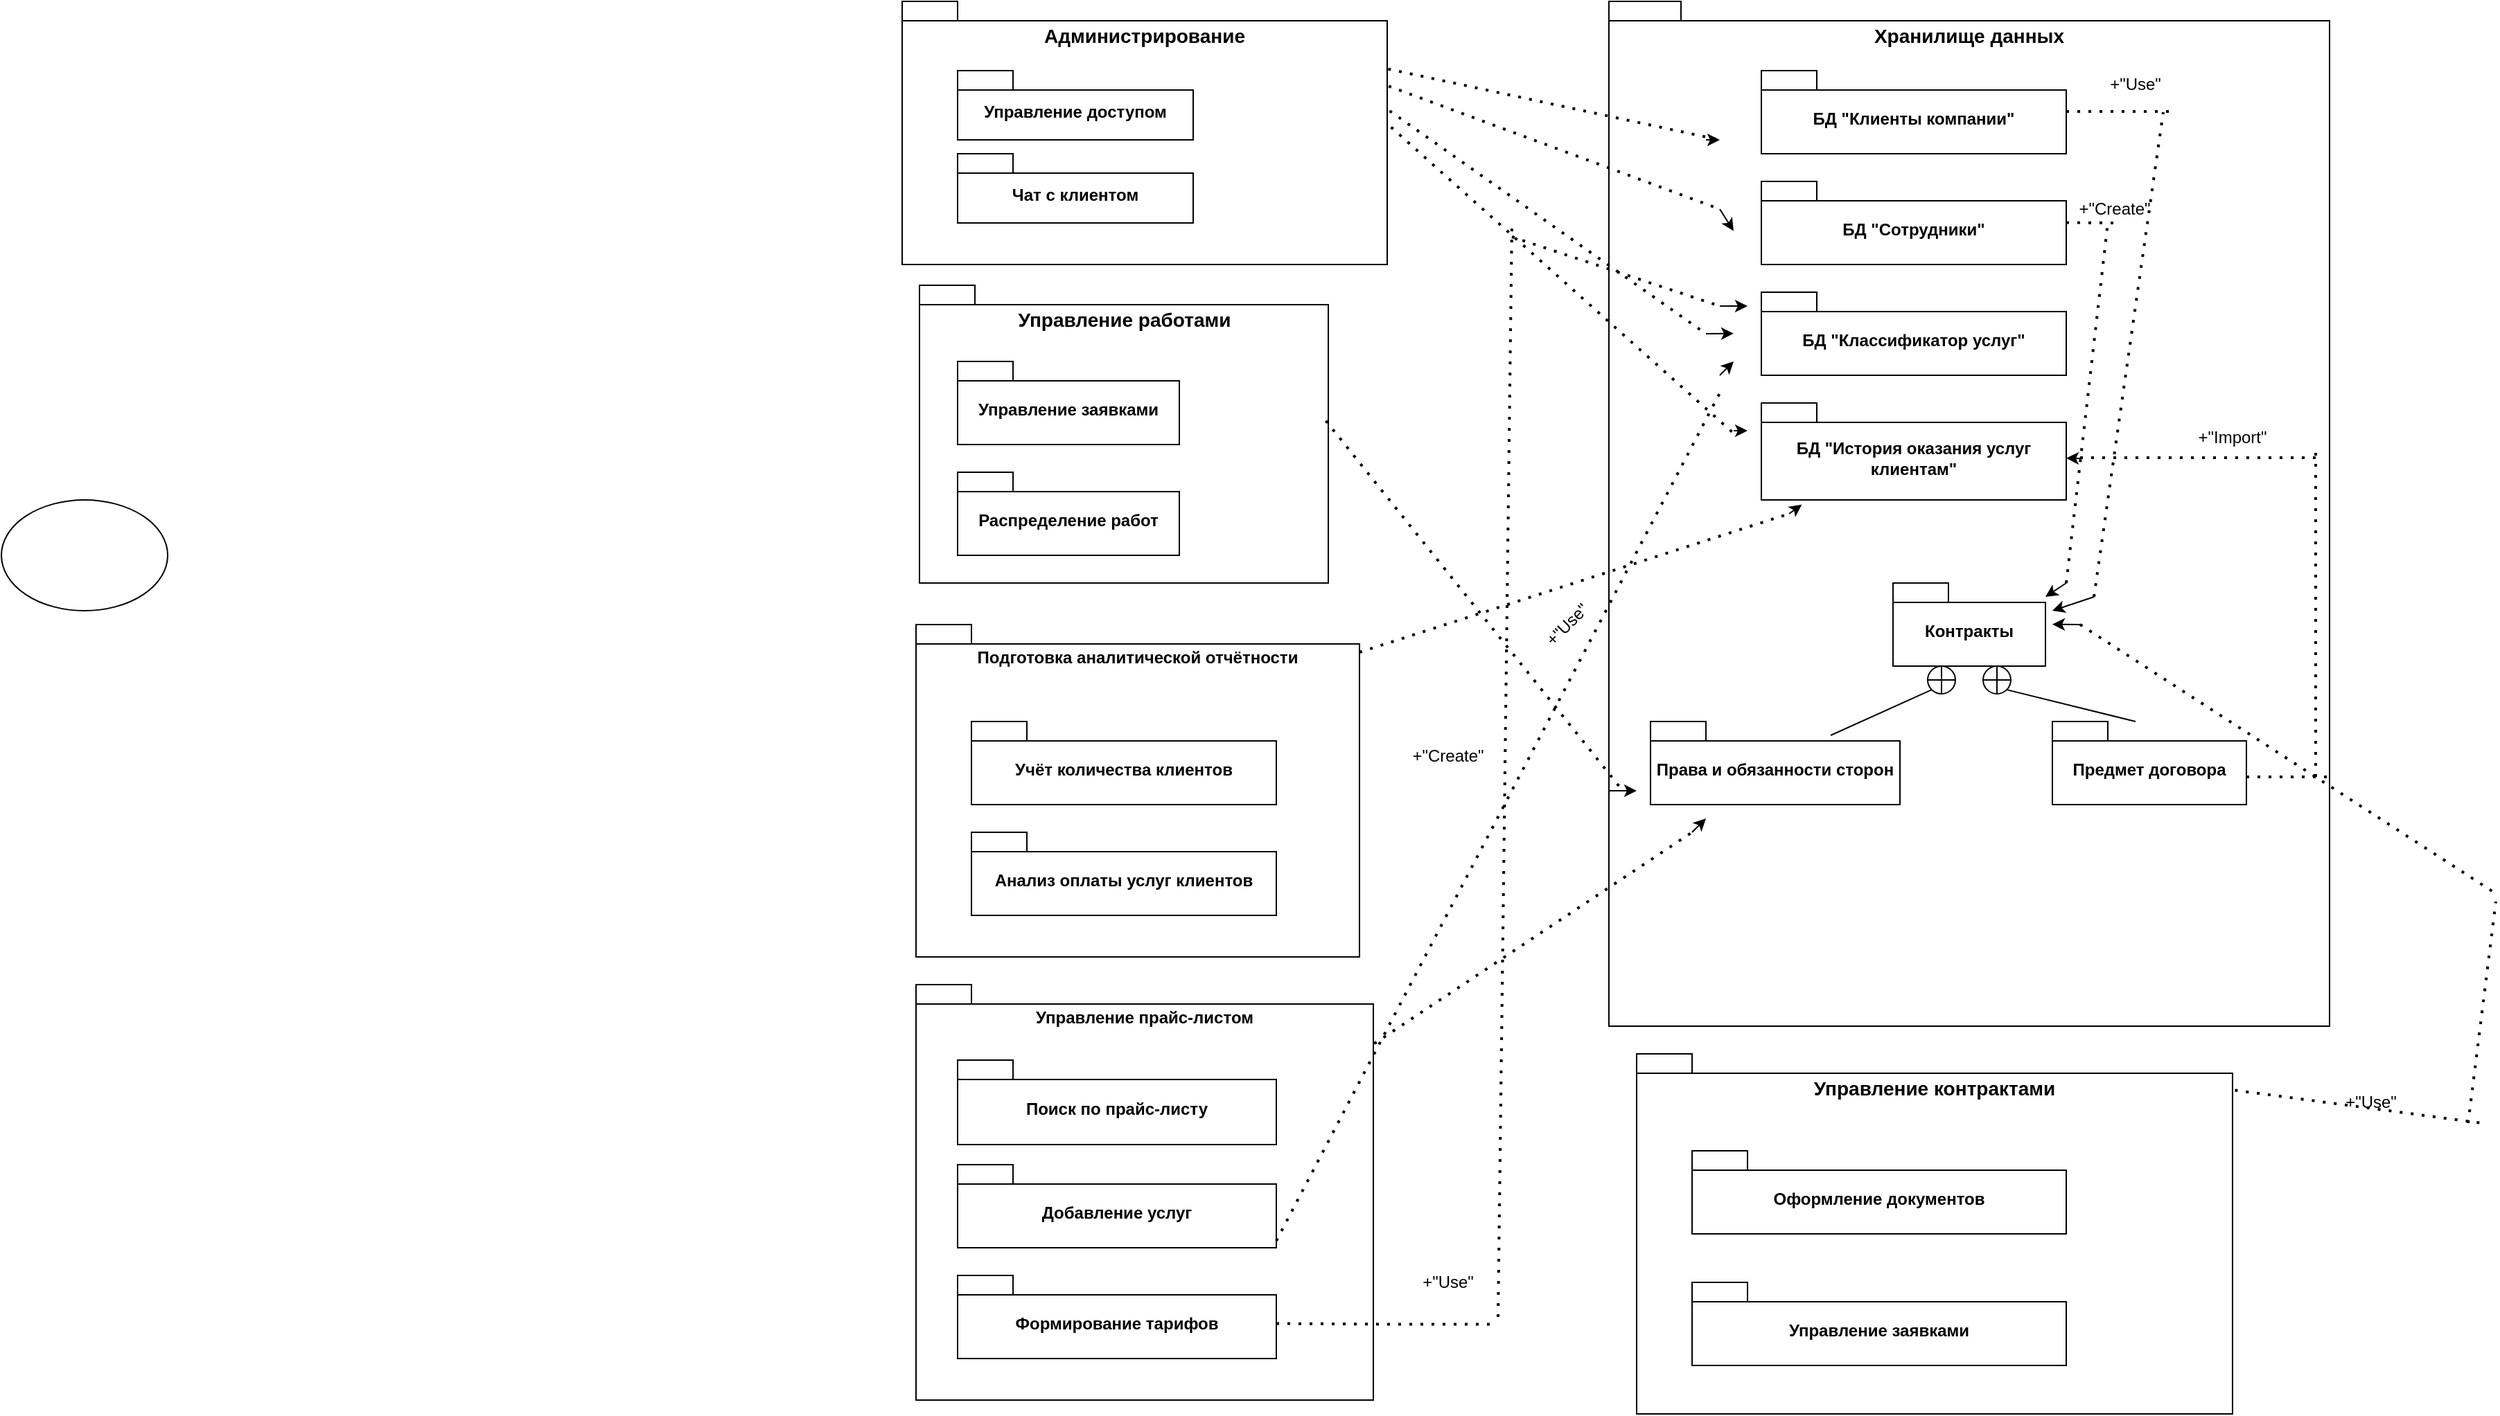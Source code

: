 <mxfile version="24.0.4" type="device">
  <diagram name="Страница — 1" id="YItqsVURXmEpCJq-MBuc">
    <mxGraphModel dx="2577" dy="1035" grid="1" gridSize="10" guides="1" tooltips="1" connect="1" arrows="1" fold="1" page="1" pageScale="1" pageWidth="827" pageHeight="1169" math="0" shadow="0">
      <root>
        <mxCell id="0" />
        <mxCell id="1" parent="0" />
        <mxCell id="TzrBpOr762m9ODSbqr1M-1" value="Администрирование" style="shape=folder;fontStyle=1;spacingTop=10;tabWidth=40;tabHeight=14;tabPosition=left;html=1;whiteSpace=wrap;verticalAlign=top;fontSize=14;" parent="1" vertex="1">
          <mxGeometry x="20" y="70" width="350" height="190" as="geometry" />
        </mxCell>
        <mxCell id="TzrBpOr762m9ODSbqr1M-2" value="Хранилище данных" style="shape=folder;fontStyle=1;spacingTop=10;tabWidth=40;tabHeight=14;tabPosition=left;html=1;whiteSpace=wrap;fontSize=14;verticalAlign=top;" parent="1" vertex="1">
          <mxGeometry x="530" y="70" width="520" height="740" as="geometry" />
        </mxCell>
        <mxCell id="TzrBpOr762m9ODSbqr1M-3" value="Управление доступом" style="shape=folder;fontStyle=1;spacingTop=10;tabWidth=40;tabHeight=14;tabPosition=left;html=1;whiteSpace=wrap;" parent="1" vertex="1">
          <mxGeometry x="60" y="120" width="170" height="50" as="geometry" />
        </mxCell>
        <mxCell id="TzrBpOr762m9ODSbqr1M-5" value="Чат с клиентом" style="shape=folder;fontStyle=1;spacingTop=10;tabWidth=40;tabHeight=14;tabPosition=left;html=1;whiteSpace=wrap;" parent="1" vertex="1">
          <mxGeometry x="60" y="180" width="170" height="50" as="geometry" />
        </mxCell>
        <mxCell id="TzrBpOr762m9ODSbqr1M-6" value="Регистрация контрактов" style="shape=folder;fontStyle=1;spacingTop=10;tabWidth=0;tabHeight=50;tabPosition=left;html=1;whiteSpace=wrap;" parent="1" vertex="1">
          <mxGeometry x="590" y="990" width="170" height="50" as="geometry" />
        </mxCell>
        <mxCell id="TzrBpOr762m9ODSbqr1M-7" value="БД &quot;Клиенты компании&quot;" style="shape=folder;fontStyle=1;spacingTop=10;tabWidth=40;tabHeight=14;tabPosition=left;html=1;whiteSpace=wrap;" parent="1" vertex="1">
          <mxGeometry x="640" y="120" width="220" height="60" as="geometry" />
        </mxCell>
        <mxCell id="TzrBpOr762m9ODSbqr1M-8" value="БД &quot;Сотрудники&quot;" style="shape=folder;fontStyle=1;spacingTop=10;tabWidth=40;tabHeight=14;tabPosition=left;html=1;whiteSpace=wrap;" parent="1" vertex="1">
          <mxGeometry x="640" y="200" width="220" height="60" as="geometry" />
        </mxCell>
        <mxCell id="TzrBpOr762m9ODSbqr1M-9" value="БД &quot;Классификатор услуг&lt;span style=&quot;background-color: initial;&quot;&gt;&quot;&lt;/span&gt;" style="shape=folder;fontStyle=1;spacingTop=10;tabWidth=40;tabHeight=14;tabPosition=left;html=1;whiteSpace=wrap;" parent="1" vertex="1">
          <mxGeometry x="640" y="280" width="220" height="60" as="geometry" />
        </mxCell>
        <mxCell id="6i3R8H7jkvUq01OOMiSL-1" value="Контра&lt;span style=&quot;background-color: initial;&quot;&gt;кты&lt;/span&gt;" style="shape=folder;fontStyle=1;spacingTop=10;tabWidth=40;tabHeight=14;tabPosition=left;html=1;whiteSpace=wrap;" parent="1" vertex="1">
          <mxGeometry x="735" y="490" width="110" height="60" as="geometry" />
        </mxCell>
        <mxCell id="6i3R8H7jkvUq01OOMiSL-2" value="&lt;font style=&quot;font-size: 14px;&quot;&gt;Управление работами&lt;/font&gt;" style="shape=folder;fontStyle=1;spacingTop=10;tabWidth=40;tabHeight=14;tabPosition=left;html=1;whiteSpace=wrap;verticalAlign=top;" parent="1" vertex="1">
          <mxGeometry x="32.5" y="275" width="295" height="215" as="geometry" />
        </mxCell>
        <mxCell id="6i3R8H7jkvUq01OOMiSL-3" value="Управление заявками" style="shape=folder;fontStyle=1;spacingTop=10;tabWidth=40;tabHeight=14;tabPosition=left;html=1;whiteSpace=wrap;" parent="1" vertex="1">
          <mxGeometry x="60" y="330" width="160" height="60" as="geometry" />
        </mxCell>
        <mxCell id="6i3R8H7jkvUq01OOMiSL-4" value="Распределение работ" style="shape=folder;fontStyle=1;spacingTop=10;tabWidth=40;tabHeight=14;tabPosition=left;html=1;whiteSpace=wrap;" parent="1" vertex="1">
          <mxGeometry x="60" y="410" width="160" height="60" as="geometry" />
        </mxCell>
        <mxCell id="6i3R8H7jkvUq01OOMiSL-5" value="Подготовка аналитической отчётности" style="shape=folder;fontStyle=1;spacingTop=10;tabWidth=40;tabHeight=14;tabPosition=left;html=1;whiteSpace=wrap;verticalAlign=top;" parent="1" vertex="1">
          <mxGeometry x="30" y="520" width="320" height="240" as="geometry" />
        </mxCell>
        <mxCell id="QVwDzUjQs0HZspNr7ExK-1" value="Управление прайс-листом&lt;div&gt;&lt;br&gt;&lt;/div&gt;" style="shape=folder;fontStyle=1;spacingTop=10;tabWidth=40;tabHeight=14;tabPosition=left;html=1;whiteSpace=wrap;verticalAlign=top;" parent="1" vertex="1">
          <mxGeometry x="30" y="780" width="330" height="300" as="geometry" />
        </mxCell>
        <mxCell id="QVwDzUjQs0HZspNr7ExK-2" value="Добавление услуг" style="shape=folder;fontStyle=1;spacingTop=10;tabWidth=40;tabHeight=14;tabPosition=left;html=1;whiteSpace=wrap;" parent="1" vertex="1">
          <mxGeometry x="60" y="910" width="230" height="60" as="geometry" />
        </mxCell>
        <mxCell id="QVwDzUjQs0HZspNr7ExK-3" value="Формирование тарифов" style="shape=folder;fontStyle=1;spacingTop=10;tabWidth=40;tabHeight=14;tabPosition=left;html=1;whiteSpace=wrap;" parent="1" vertex="1">
          <mxGeometry x="60" y="990" width="230" height="60" as="geometry" />
        </mxCell>
        <mxCell id="QVwDzUjQs0HZspNr7ExK-6" value="БД &quot;История оказания услуг клиентам&quot;" style="shape=folder;fontStyle=1;spacingTop=10;tabWidth=40;tabHeight=14;tabPosition=left;html=1;whiteSpace=wrap;" parent="1" vertex="1">
          <mxGeometry x="640" y="360" width="220" height="70" as="geometry" />
        </mxCell>
        <mxCell id="MJm9Nv2B0gofzdtyWanB-1" value="Предмет договора" style="shape=folder;fontStyle=1;spacingTop=10;tabWidth=40;tabHeight=14;tabPosition=left;html=1;whiteSpace=wrap;" parent="1" vertex="1">
          <mxGeometry x="850" y="590" width="140" height="60" as="geometry" />
        </mxCell>
        <mxCell id="MJm9Nv2B0gofzdtyWanB-2" value="Права и обязанности сторон" style="shape=folder;fontStyle=1;spacingTop=10;tabWidth=40;tabHeight=14;tabPosition=left;html=1;whiteSpace=wrap;" parent="1" vertex="1">
          <mxGeometry x="560" y="590" width="180" height="60" as="geometry" />
        </mxCell>
        <mxCell id="MJm9Nv2B0gofzdtyWanB-3" value="" style="shape=orEllipse;perimeter=ellipsePerimeter;whiteSpace=wrap;html=1;backgroundOutline=1;" parent="1" vertex="1">
          <mxGeometry x="760" y="550" width="20" height="20" as="geometry" />
        </mxCell>
        <mxCell id="MJm9Nv2B0gofzdtyWanB-4" value="" style="shape=orEllipse;perimeter=ellipsePerimeter;whiteSpace=wrap;html=1;backgroundOutline=1;" parent="1" vertex="1">
          <mxGeometry x="800" y="550" width="20" height="20" as="geometry" />
        </mxCell>
        <mxCell id="MJm9Nv2B0gofzdtyWanB-5" value="" style="endArrow=none;html=1;rounded=0;exitX=0.404;exitY=0.75;exitDx=0;exitDy=0;exitPerimeter=0;entryX=0;entryY=1;entryDx=0;entryDy=0;" parent="1" target="MJm9Nv2B0gofzdtyWanB-3" edge="1">
          <mxGeometry width="50" height="50" relative="1" as="geometry">
            <mxPoint x="690.0" y="600" as="sourcePoint" />
            <mxPoint x="710" y="547" as="targetPoint" />
          </mxGeometry>
        </mxCell>
        <mxCell id="MJm9Nv2B0gofzdtyWanB-6" value="" style="endArrow=none;html=1;rounded=0;entryX=1;entryY=1;entryDx=0;entryDy=0;" parent="1" target="MJm9Nv2B0gofzdtyWanB-4" edge="1">
          <mxGeometry width="50" height="50" relative="1" as="geometry">
            <mxPoint x="910" y="590" as="sourcePoint" />
            <mxPoint x="960" y="540" as="targetPoint" />
          </mxGeometry>
        </mxCell>
        <mxCell id="MJm9Nv2B0gofzdtyWanB-7" value="Управление контрактами&lt;div style=&quot;font-size: 14px;&quot;&gt;&lt;br style=&quot;font-size: 14px;&quot;&gt;&lt;/div&gt;" style="shape=folder;fontStyle=1;spacingTop=10;tabWidth=40;tabHeight=14;tabPosition=left;html=1;whiteSpace=wrap;verticalAlign=top;fontSize=14;" parent="1" vertex="1">
          <mxGeometry x="550" y="830" width="430" height="260" as="geometry" />
        </mxCell>
        <mxCell id="MJm9Nv2B0gofzdtyWanB-8" value="Оформление документов" style="shape=folder;fontStyle=1;spacingTop=10;tabWidth=40;tabHeight=14;tabPosition=left;html=1;whiteSpace=wrap;" parent="1" vertex="1">
          <mxGeometry x="590" y="900" width="270" height="60" as="geometry" />
        </mxCell>
        <mxCell id="MJm9Nv2B0gofzdtyWanB-11" value="" style="endArrow=none;dashed=1;html=1;dashPattern=1 3;strokeWidth=2;rounded=0;exitX=1.002;exitY=0.257;exitDx=0;exitDy=0;exitPerimeter=0;" parent="1" source="TzrBpOr762m9ODSbqr1M-1" edge="1">
          <mxGeometry width="50" height="50" relative="1" as="geometry">
            <mxPoint x="470" y="67.33" as="sourcePoint" />
            <mxPoint x="610" y="170" as="targetPoint" />
          </mxGeometry>
        </mxCell>
        <mxCell id="MJm9Nv2B0gofzdtyWanB-12" value="" style="endArrow=classic;html=1;rounded=0;" parent="1" edge="1">
          <mxGeometry width="50" height="50" relative="1" as="geometry">
            <mxPoint x="600" y="170" as="sourcePoint" />
            <mxPoint x="610" y="170" as="targetPoint" />
          </mxGeometry>
        </mxCell>
        <mxCell id="MJm9Nv2B0gofzdtyWanB-13" value="" style="endArrow=none;dashed=1;html=1;dashPattern=1 3;strokeWidth=2;rounded=0;exitX=1.003;exitY=0.322;exitDx=0;exitDy=0;exitPerimeter=0;" parent="1" source="TzrBpOr762m9ODSbqr1M-1" edge="1">
          <mxGeometry width="50" height="50" relative="1" as="geometry">
            <mxPoint x="540" y="420" as="sourcePoint" />
            <mxPoint x="610" y="220" as="targetPoint" />
          </mxGeometry>
        </mxCell>
        <mxCell id="MJm9Nv2B0gofzdtyWanB-14" value="" style="endArrow=classic;html=1;rounded=0;entryX=0.173;entryY=0.224;entryDx=0;entryDy=0;entryPerimeter=0;" parent="1" target="TzrBpOr762m9ODSbqr1M-2" edge="1">
          <mxGeometry width="50" height="50" relative="1" as="geometry">
            <mxPoint x="610" y="220" as="sourcePoint" />
            <mxPoint x="610" y="210" as="targetPoint" />
            <Array as="points">
              <mxPoint x="610" y="220" />
            </Array>
          </mxGeometry>
        </mxCell>
        <mxCell id="MJm9Nv2B0gofzdtyWanB-15" value="" style="endArrow=none;dashed=1;html=1;dashPattern=1 3;strokeWidth=2;rounded=0;exitX=1.005;exitY=0.416;exitDx=0;exitDy=0;exitPerimeter=0;" parent="1" source="TzrBpOr762m9ODSbqr1M-1" edge="1">
          <mxGeometry width="50" height="50" relative="1" as="geometry">
            <mxPoint x="530" y="540" as="sourcePoint" />
            <mxPoint x="600" y="310" as="targetPoint" />
          </mxGeometry>
        </mxCell>
        <mxCell id="MJm9Nv2B0gofzdtyWanB-16" value="" style="endArrow=classic;html=1;rounded=0;" parent="1" edge="1">
          <mxGeometry width="50" height="50" relative="1" as="geometry">
            <mxPoint x="600" y="310" as="sourcePoint" />
            <mxPoint x="620" y="309.83" as="targetPoint" />
          </mxGeometry>
        </mxCell>
        <mxCell id="MJm9Nv2B0gofzdtyWanB-17" value="" style="endArrow=none;dashed=1;html=1;dashPattern=1 3;strokeWidth=2;rounded=0;exitX=1.008;exitY=0.478;exitDx=0;exitDy=0;exitPerimeter=0;" parent="1" source="TzrBpOr762m9ODSbqr1M-1" edge="1">
          <mxGeometry width="50" height="50" relative="1" as="geometry">
            <mxPoint x="380" y="340" as="sourcePoint" />
            <mxPoint x="619" y="381" as="targetPoint" />
          </mxGeometry>
        </mxCell>
        <mxCell id="MJm9Nv2B0gofzdtyWanB-18" value="" style="endArrow=classic;html=1;rounded=0;" parent="1" edge="1">
          <mxGeometry width="50" height="50" relative="1" as="geometry">
            <mxPoint x="620" y="380" as="sourcePoint" />
            <mxPoint x="630" y="380" as="targetPoint" />
          </mxGeometry>
        </mxCell>
        <mxCell id="MJm9Nv2B0gofzdtyWanB-19" value="" style="endArrow=none;dashed=1;html=1;dashPattern=1 3;strokeWidth=2;rounded=0;exitX=0.994;exitY=0.455;exitDx=0;exitDy=0;exitPerimeter=0;" parent="1" source="6i3R8H7jkvUq01OOMiSL-2" edge="1">
          <mxGeometry width="50" height="50" relative="1" as="geometry">
            <mxPoint x="440" y="450" as="sourcePoint" />
            <mxPoint x="540" y="640" as="targetPoint" />
          </mxGeometry>
        </mxCell>
        <mxCell id="MJm9Nv2B0gofzdtyWanB-20" value="" style="endArrow=classic;html=1;rounded=0;" parent="1" edge="1">
          <mxGeometry width="50" height="50" relative="1" as="geometry">
            <mxPoint x="530" y="640" as="sourcePoint" />
            <mxPoint x="550" y="640" as="targetPoint" />
          </mxGeometry>
        </mxCell>
        <mxCell id="MJm9Nv2B0gofzdtyWanB-21" value="" style="endArrow=none;dashed=1;html=1;dashPattern=1 3;strokeWidth=2;rounded=0;exitX=1.004;exitY=0.101;exitDx=0;exitDy=0;exitPerimeter=0;" parent="1" source="MJm9Nv2B0gofzdtyWanB-7" edge="1">
          <mxGeometry width="50" height="50" relative="1" as="geometry">
            <mxPoint x="1100" y="860" as="sourcePoint" />
            <mxPoint x="1160" y="880" as="targetPoint" />
          </mxGeometry>
        </mxCell>
        <mxCell id="MJm9Nv2B0gofzdtyWanB-22" value="" style="endArrow=none;dashed=1;html=1;dashPattern=1 3;strokeWidth=2;rounded=0;" parent="1" edge="1">
          <mxGeometry width="50" height="50" relative="1" as="geometry">
            <mxPoint x="870" y="519.999" as="sourcePoint" />
            <mxPoint x="1170" y="714.21" as="targetPoint" />
          </mxGeometry>
        </mxCell>
        <mxCell id="MJm9Nv2B0gofzdtyWanB-23" value="" style="endArrow=classic;html=1;rounded=0;" parent="1" edge="1">
          <mxGeometry width="50" height="50" relative="1" as="geometry">
            <mxPoint x="870" y="520" as="sourcePoint" />
            <mxPoint x="850" y="519.83" as="targetPoint" />
          </mxGeometry>
        </mxCell>
        <mxCell id="MJm9Nv2B0gofzdtyWanB-24" value="" style="endArrow=none;dashed=1;html=1;dashPattern=1 3;strokeWidth=2;rounded=0;" parent="1" edge="1">
          <mxGeometry width="50" height="50" relative="1" as="geometry">
            <mxPoint x="860" y="149.5" as="sourcePoint" />
            <mxPoint x="940" y="149.5" as="targetPoint" />
          </mxGeometry>
        </mxCell>
        <mxCell id="MJm9Nv2B0gofzdtyWanB-25" value="" style="endArrow=none;dashed=1;html=1;dashPattern=1 3;strokeWidth=2;rounded=0;" parent="1" edge="1">
          <mxGeometry width="50" height="50" relative="1" as="geometry">
            <mxPoint x="880" y="500" as="sourcePoint" />
            <mxPoint x="930" y="150" as="targetPoint" />
          </mxGeometry>
        </mxCell>
        <mxCell id="MJm9Nv2B0gofzdtyWanB-26" value="" style="endArrow=classic;html=1;rounded=0;" parent="1" edge="1">
          <mxGeometry width="50" height="50" relative="1" as="geometry">
            <mxPoint x="880" y="500" as="sourcePoint" />
            <mxPoint x="850" y="510" as="targetPoint" />
          </mxGeometry>
        </mxCell>
        <mxCell id="MJm9Nv2B0gofzdtyWanB-27" value="" style="endArrow=none;dashed=1;html=1;dashPattern=1 3;strokeWidth=2;rounded=0;" parent="1" edge="1">
          <mxGeometry width="50" height="50" relative="1" as="geometry">
            <mxPoint x="860" y="229.75" as="sourcePoint" />
            <mxPoint x="900" y="230" as="targetPoint" />
          </mxGeometry>
        </mxCell>
        <mxCell id="MJm9Nv2B0gofzdtyWanB-28" value="" style="endArrow=none;dashed=1;html=1;dashPattern=1 3;strokeWidth=2;rounded=0;" parent="1" edge="1">
          <mxGeometry width="50" height="50" relative="1" as="geometry">
            <mxPoint x="860" y="490" as="sourcePoint" />
            <mxPoint x="890" y="230" as="targetPoint" />
          </mxGeometry>
        </mxCell>
        <mxCell id="MJm9Nv2B0gofzdtyWanB-29" value="" style="endArrow=classic;html=1;rounded=0;" parent="1" edge="1">
          <mxGeometry width="50" height="50" relative="1" as="geometry">
            <mxPoint x="860" y="490" as="sourcePoint" />
            <mxPoint x="845" y="500" as="targetPoint" />
          </mxGeometry>
        </mxCell>
        <mxCell id="MJm9Nv2B0gofzdtyWanB-30" value="" style="endArrow=none;dashed=1;html=1;dashPattern=1 3;strokeWidth=2;rounded=0;exitX=1.002;exitY=0.142;exitDx=0;exitDy=0;exitPerimeter=0;" parent="1" source="QVwDzUjQs0HZspNr7ExK-1" edge="1">
          <mxGeometry width="50" height="50" relative="1" as="geometry">
            <mxPoint x="540" y="970" as="sourcePoint" />
            <mxPoint x="590" y="670" as="targetPoint" />
          </mxGeometry>
        </mxCell>
        <mxCell id="MJm9Nv2B0gofzdtyWanB-31" value="" style="endArrow=classic;html=1;rounded=0;" parent="1" edge="1">
          <mxGeometry width="50" height="50" relative="1" as="geometry">
            <mxPoint x="590" y="670" as="sourcePoint" />
            <mxPoint x="600" y="660" as="targetPoint" />
          </mxGeometry>
        </mxCell>
        <mxCell id="MJm9Nv2B0gofzdtyWanB-32" value="+&quot;Use&quot;" style="text;html=1;align=center;verticalAlign=middle;whiteSpace=wrap;rounded=0;" parent="1" vertex="1">
          <mxGeometry x="880" y="120" width="60" height="20" as="geometry" />
        </mxCell>
        <mxCell id="MJm9Nv2B0gofzdtyWanB-33" value="+&quot;Create&quot;" style="text;html=1;align=center;verticalAlign=middle;whiteSpace=wrap;rounded=0;" parent="1" vertex="1">
          <mxGeometry x="870" y="210" width="50" height="20" as="geometry" />
        </mxCell>
        <mxCell id="MJm9Nv2B0gofzdtyWanB-34" value="+&quot;Create&quot;" style="text;html=1;align=center;verticalAlign=middle;whiteSpace=wrap;rounded=0;" parent="1" vertex="1">
          <mxGeometry x="384" y="600" width="60" height="30" as="geometry" />
        </mxCell>
        <mxCell id="MJm9Nv2B0gofzdtyWanB-35" value="" style="endArrow=none;dashed=1;html=1;dashPattern=1 3;strokeWidth=2;rounded=0;" parent="1" edge="1">
          <mxGeometry width="50" height="50" relative="1" as="geometry">
            <mxPoint x="1150" y="880" as="sourcePoint" />
            <mxPoint x="1170" y="720" as="targetPoint" />
          </mxGeometry>
        </mxCell>
        <mxCell id="MJm9Nv2B0gofzdtyWanB-36" value="+&quot;Use&quot;" style="text;html=1;align=center;verticalAlign=middle;whiteSpace=wrap;rounded=0;" parent="1" vertex="1">
          <mxGeometry x="1050" y="850" width="60" height="30" as="geometry" />
        </mxCell>
        <mxCell id="MJm9Nv2B0gofzdtyWanB-37" value="" style="endArrow=none;dashed=1;html=1;dashPattern=1 3;strokeWidth=2;rounded=0;entryX=0.154;entryY=0.382;entryDx=0;entryDy=0;entryPerimeter=0;" parent="1" target="TzrBpOr762m9ODSbqr1M-2" edge="1">
          <mxGeometry width="50" height="50" relative="1" as="geometry">
            <mxPoint x="290" y="965" as="sourcePoint" />
            <mxPoint x="590" y="370" as="targetPoint" />
          </mxGeometry>
        </mxCell>
        <mxCell id="MJm9Nv2B0gofzdtyWanB-38" value="" style="endArrow=classic;html=1;rounded=0;" parent="1" edge="1">
          <mxGeometry width="50" height="50" relative="1" as="geometry">
            <mxPoint x="610" y="340" as="sourcePoint" />
            <mxPoint x="620" y="330" as="targetPoint" />
          </mxGeometry>
        </mxCell>
        <mxCell id="MJm9Nv2B0gofzdtyWanB-39" value="+&quot;Use&quot;" style="text;html=1;align=center;verticalAlign=middle;whiteSpace=wrap;rounded=0;rotation=-45;" parent="1" vertex="1">
          <mxGeometry x="470" y="505" width="60" height="30" as="geometry" />
        </mxCell>
        <mxCell id="MJm9Nv2B0gofzdtyWanB-40" value="" style="endArrow=none;dashed=1;html=1;dashPattern=1 3;strokeWidth=2;rounded=0;" parent="1" edge="1">
          <mxGeometry width="50" height="50" relative="1" as="geometry">
            <mxPoint x="290" y="1024.71" as="sourcePoint" />
            <mxPoint x="446" y="1025.21" as="targetPoint" />
            <Array as="points">
              <mxPoint x="366" y="1025.21" />
            </Array>
          </mxGeometry>
        </mxCell>
        <mxCell id="MJm9Nv2B0gofzdtyWanB-41" value="" style="endArrow=none;dashed=1;html=1;dashPattern=1 3;strokeWidth=2;rounded=0;" parent="1" edge="1">
          <mxGeometry width="50" height="50" relative="1" as="geometry">
            <mxPoint x="450" y="1020" as="sourcePoint" />
            <mxPoint x="460" y="230" as="targetPoint" />
          </mxGeometry>
        </mxCell>
        <mxCell id="MJm9Nv2B0gofzdtyWanB-42" value="" style="endArrow=none;dashed=1;html=1;dashPattern=1 3;strokeWidth=2;rounded=0;" parent="1" edge="1">
          <mxGeometry width="50" height="50" relative="1" as="geometry">
            <mxPoint x="460" y="240" as="sourcePoint" />
            <mxPoint x="610" y="290" as="targetPoint" />
          </mxGeometry>
        </mxCell>
        <mxCell id="MJm9Nv2B0gofzdtyWanB-43" value="" style="endArrow=classic;html=1;rounded=0;" parent="1" edge="1">
          <mxGeometry width="50" height="50" relative="1" as="geometry">
            <mxPoint x="610" y="290" as="sourcePoint" />
            <mxPoint x="630" y="290" as="targetPoint" />
          </mxGeometry>
        </mxCell>
        <mxCell id="MJm9Nv2B0gofzdtyWanB-44" value="+&quot;Use&quot;" style="text;html=1;align=center;verticalAlign=middle;whiteSpace=wrap;rounded=0;" parent="1" vertex="1">
          <mxGeometry x="384" y="980" width="60" height="30" as="geometry" />
        </mxCell>
        <mxCell id="MJm9Nv2B0gofzdtyWanB-45" value="" style="endArrow=none;dashed=1;html=1;dashPattern=1 3;strokeWidth=2;rounded=0;" parent="1" edge="1">
          <mxGeometry width="50" height="50" relative="1" as="geometry">
            <mxPoint x="990" y="630" as="sourcePoint" />
            <mxPoint x="1050" y="630" as="targetPoint" />
          </mxGeometry>
        </mxCell>
        <mxCell id="MJm9Nv2B0gofzdtyWanB-46" value="" style="endArrow=none;dashed=1;html=1;dashPattern=1 3;strokeWidth=2;rounded=0;" parent="1" edge="1">
          <mxGeometry width="50" height="50" relative="1" as="geometry">
            <mxPoint x="1040" y="630" as="sourcePoint" />
            <mxPoint x="1040" y="390" as="targetPoint" />
          </mxGeometry>
        </mxCell>
        <mxCell id="MJm9Nv2B0gofzdtyWanB-47" value="" style="endArrow=none;dashed=1;html=1;dashPattern=1 3;strokeWidth=2;rounded=0;" parent="1" edge="1">
          <mxGeometry width="50" height="50" relative="1" as="geometry">
            <mxPoint x="870" y="399.5" as="sourcePoint" />
            <mxPoint x="1040" y="399.5" as="targetPoint" />
          </mxGeometry>
        </mxCell>
        <mxCell id="MJm9Nv2B0gofzdtyWanB-48" value="" style="endArrow=classic;html=1;rounded=0;" parent="1" edge="1">
          <mxGeometry width="50" height="50" relative="1" as="geometry">
            <mxPoint x="870" y="400" as="sourcePoint" />
            <mxPoint x="860" y="399.83" as="targetPoint" />
          </mxGeometry>
        </mxCell>
        <mxCell id="MJm9Nv2B0gofzdtyWanB-49" value="+&quot;Import&quot;" style="text;html=1;align=center;verticalAlign=middle;whiteSpace=wrap;rounded=0;" parent="1" vertex="1">
          <mxGeometry x="950" y="370" width="60" height="30" as="geometry" />
        </mxCell>
        <mxCell id="MJm9Nv2B0gofzdtyWanB-50" value="Управление заявками" style="shape=folder;fontStyle=1;spacingTop=10;tabWidth=40;tabHeight=14;tabPosition=left;html=1;whiteSpace=wrap;" parent="1" vertex="1">
          <mxGeometry x="590" y="995" width="270" height="60" as="geometry" />
        </mxCell>
        <mxCell id="MJm9Nv2B0gofzdtyWanB-52" value="Поиск по прайс-листу" style="shape=folder;fontStyle=1;spacingTop=10;tabWidth=40;tabHeight=14;tabPosition=left;html=1;whiteSpace=wrap;" parent="1" vertex="1">
          <mxGeometry x="60" y="834.5" width="230" height="61" as="geometry" />
        </mxCell>
        <mxCell id="7GGmzaZCr2efjiMDa9ZU-1" value="Учёт количества клиентов" style="shape=folder;fontStyle=1;spacingTop=10;tabWidth=40;tabHeight=14;tabPosition=left;html=1;whiteSpace=wrap;" parent="1" vertex="1">
          <mxGeometry x="70" y="590" width="220" height="60" as="geometry" />
        </mxCell>
        <mxCell id="7GGmzaZCr2efjiMDa9ZU-2" value="Анализ оплаты услуг клиентов" style="shape=folder;fontStyle=1;spacingTop=10;tabWidth=40;tabHeight=14;tabPosition=left;html=1;whiteSpace=wrap;" parent="1" vertex="1">
          <mxGeometry x="70" y="670" width="220" height="60" as="geometry" />
        </mxCell>
        <mxCell id="l5dWjNXJ8gV-M97X55Qd-1" value="" style="endArrow=none;dashed=1;html=1;dashPattern=1 3;strokeWidth=2;rounded=0;" edge="1" parent="1">
          <mxGeometry width="50" height="50" relative="1" as="geometry">
            <mxPoint x="350" y="540" as="sourcePoint" />
            <mxPoint x="660" y="440" as="targetPoint" />
          </mxGeometry>
        </mxCell>
        <mxCell id="l5dWjNXJ8gV-M97X55Qd-2" value="" style="endArrow=classic;html=1;rounded=0;" edge="1" parent="1">
          <mxGeometry width="50" height="50" relative="1" as="geometry">
            <mxPoint x="660" y="440" as="sourcePoint" />
            <mxPoint x="669.2" y="433.32" as="targetPoint" />
          </mxGeometry>
        </mxCell>
        <mxCell id="l5dWjNXJ8gV-M97X55Qd-3" value="" style="ellipse;whiteSpace=wrap;html=1;" vertex="1" parent="1">
          <mxGeometry x="-630" y="430" width="120" height="80" as="geometry" />
        </mxCell>
      </root>
    </mxGraphModel>
  </diagram>
</mxfile>
